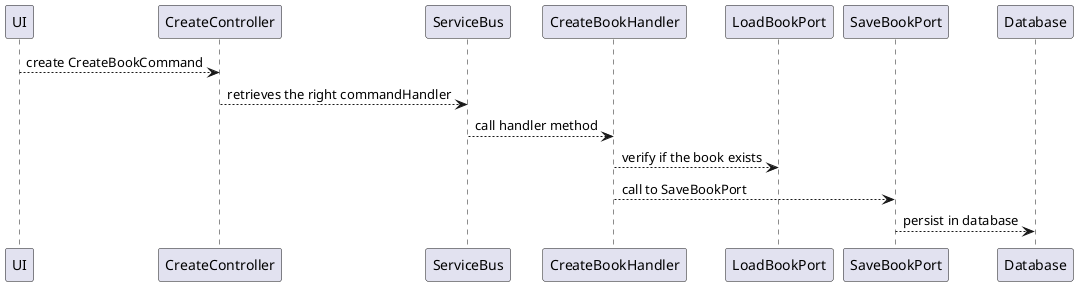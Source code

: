@startuml 'Diagrama de Sequencia'

    participant UI
    participant CreateController
    participant ServiceBus
    participant CreateBookHandler
    participant LoadBookPort
    participant SaveBookPort
    participant Database

    UI --> CreateController : create CreateBookCommand
    CreateController --> ServiceBus : retrieves the right commandHandler
    ServiceBus --> CreateBookHandler : call handler method
    CreateBookHandler --> LoadBookPort : verify if the book exists
    CreateBookHandler --> SaveBookPort : call to SaveBookPort
    SaveBookPort --> Database : persist in database

@enduml